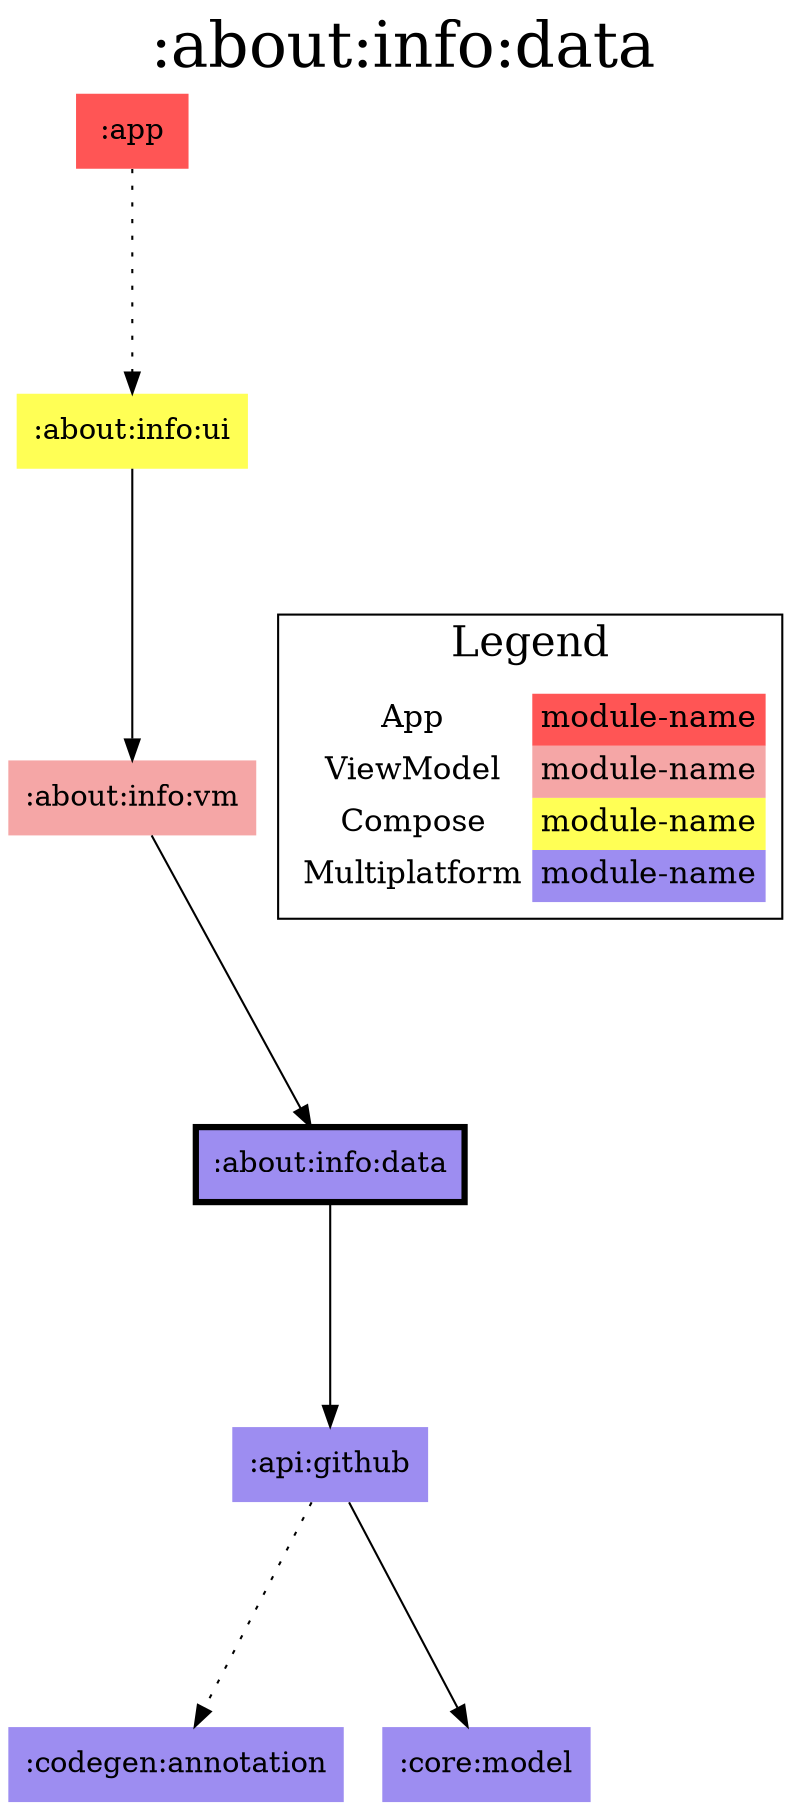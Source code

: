 digraph {
edge ["dir"="forward"]
graph ["dpi"="100","label"=":about:info:data","labelloc"="t","fontsize"="30","ranksep"="1.5","rankdir"="TB"]
node ["style"="filled"]
":about:info:data" ["fillcolor"="#9D8DF1","color"="black","penwidth"="3","shape"="box"]
":about:info:ui" ["fillcolor"="#FFFF55","shape"="none"]
":about:info:vm" ["fillcolor"="#F5A6A6","shape"="none"]
":api:github" ["fillcolor"="#9D8DF1","shape"="none"]
":app" ["fillcolor"="#FF5555","shape"="none"]
":codegen:annotation" ["fillcolor"="#9D8DF1","shape"="none"]
":core:model" ["fillcolor"="#9D8DF1","shape"="none"]
{
edge ["dir"="none"]
graph ["rank"="same"]
":about:info:data"
}
":about:info:data" -> ":api:github"
":about:info:ui" -> ":about:info:vm"
":about:info:vm" -> ":about:info:data"
":api:github" -> ":codegen:annotation" ["style"="dotted"]
":api:github" -> ":core:model"
":app" -> ":about:info:ui" ["style"="dotted"]
subgraph "cluster_legend" {
edge ["dir"="none"]
graph ["label"="Legend","fontsize"="20"]
"Legend" ["style"="filled","fillcolor"="#FFFFFF","shape"="none","margin"="0","fontsize"="15","label"=<
<TABLE BORDER="0" CELLBORDER="0" CELLSPACING="0" CELLPADDING="4">
<TR><TD>App</TD><TD BGCOLOR="#FF5555">module-name</TD></TR>
<TR><TD>ViewModel</TD><TD BGCOLOR="#F5A6A6">module-name</TD></TR>
<TR><TD>Compose</TD><TD BGCOLOR="#FFFF55">module-name</TD></TR>
<TR><TD>Multiplatform</TD><TD BGCOLOR="#9D8DF1">module-name</TD></TR>
</TABLE>
>]
} -> ":about:info:data" ["style"="invis"]
}
